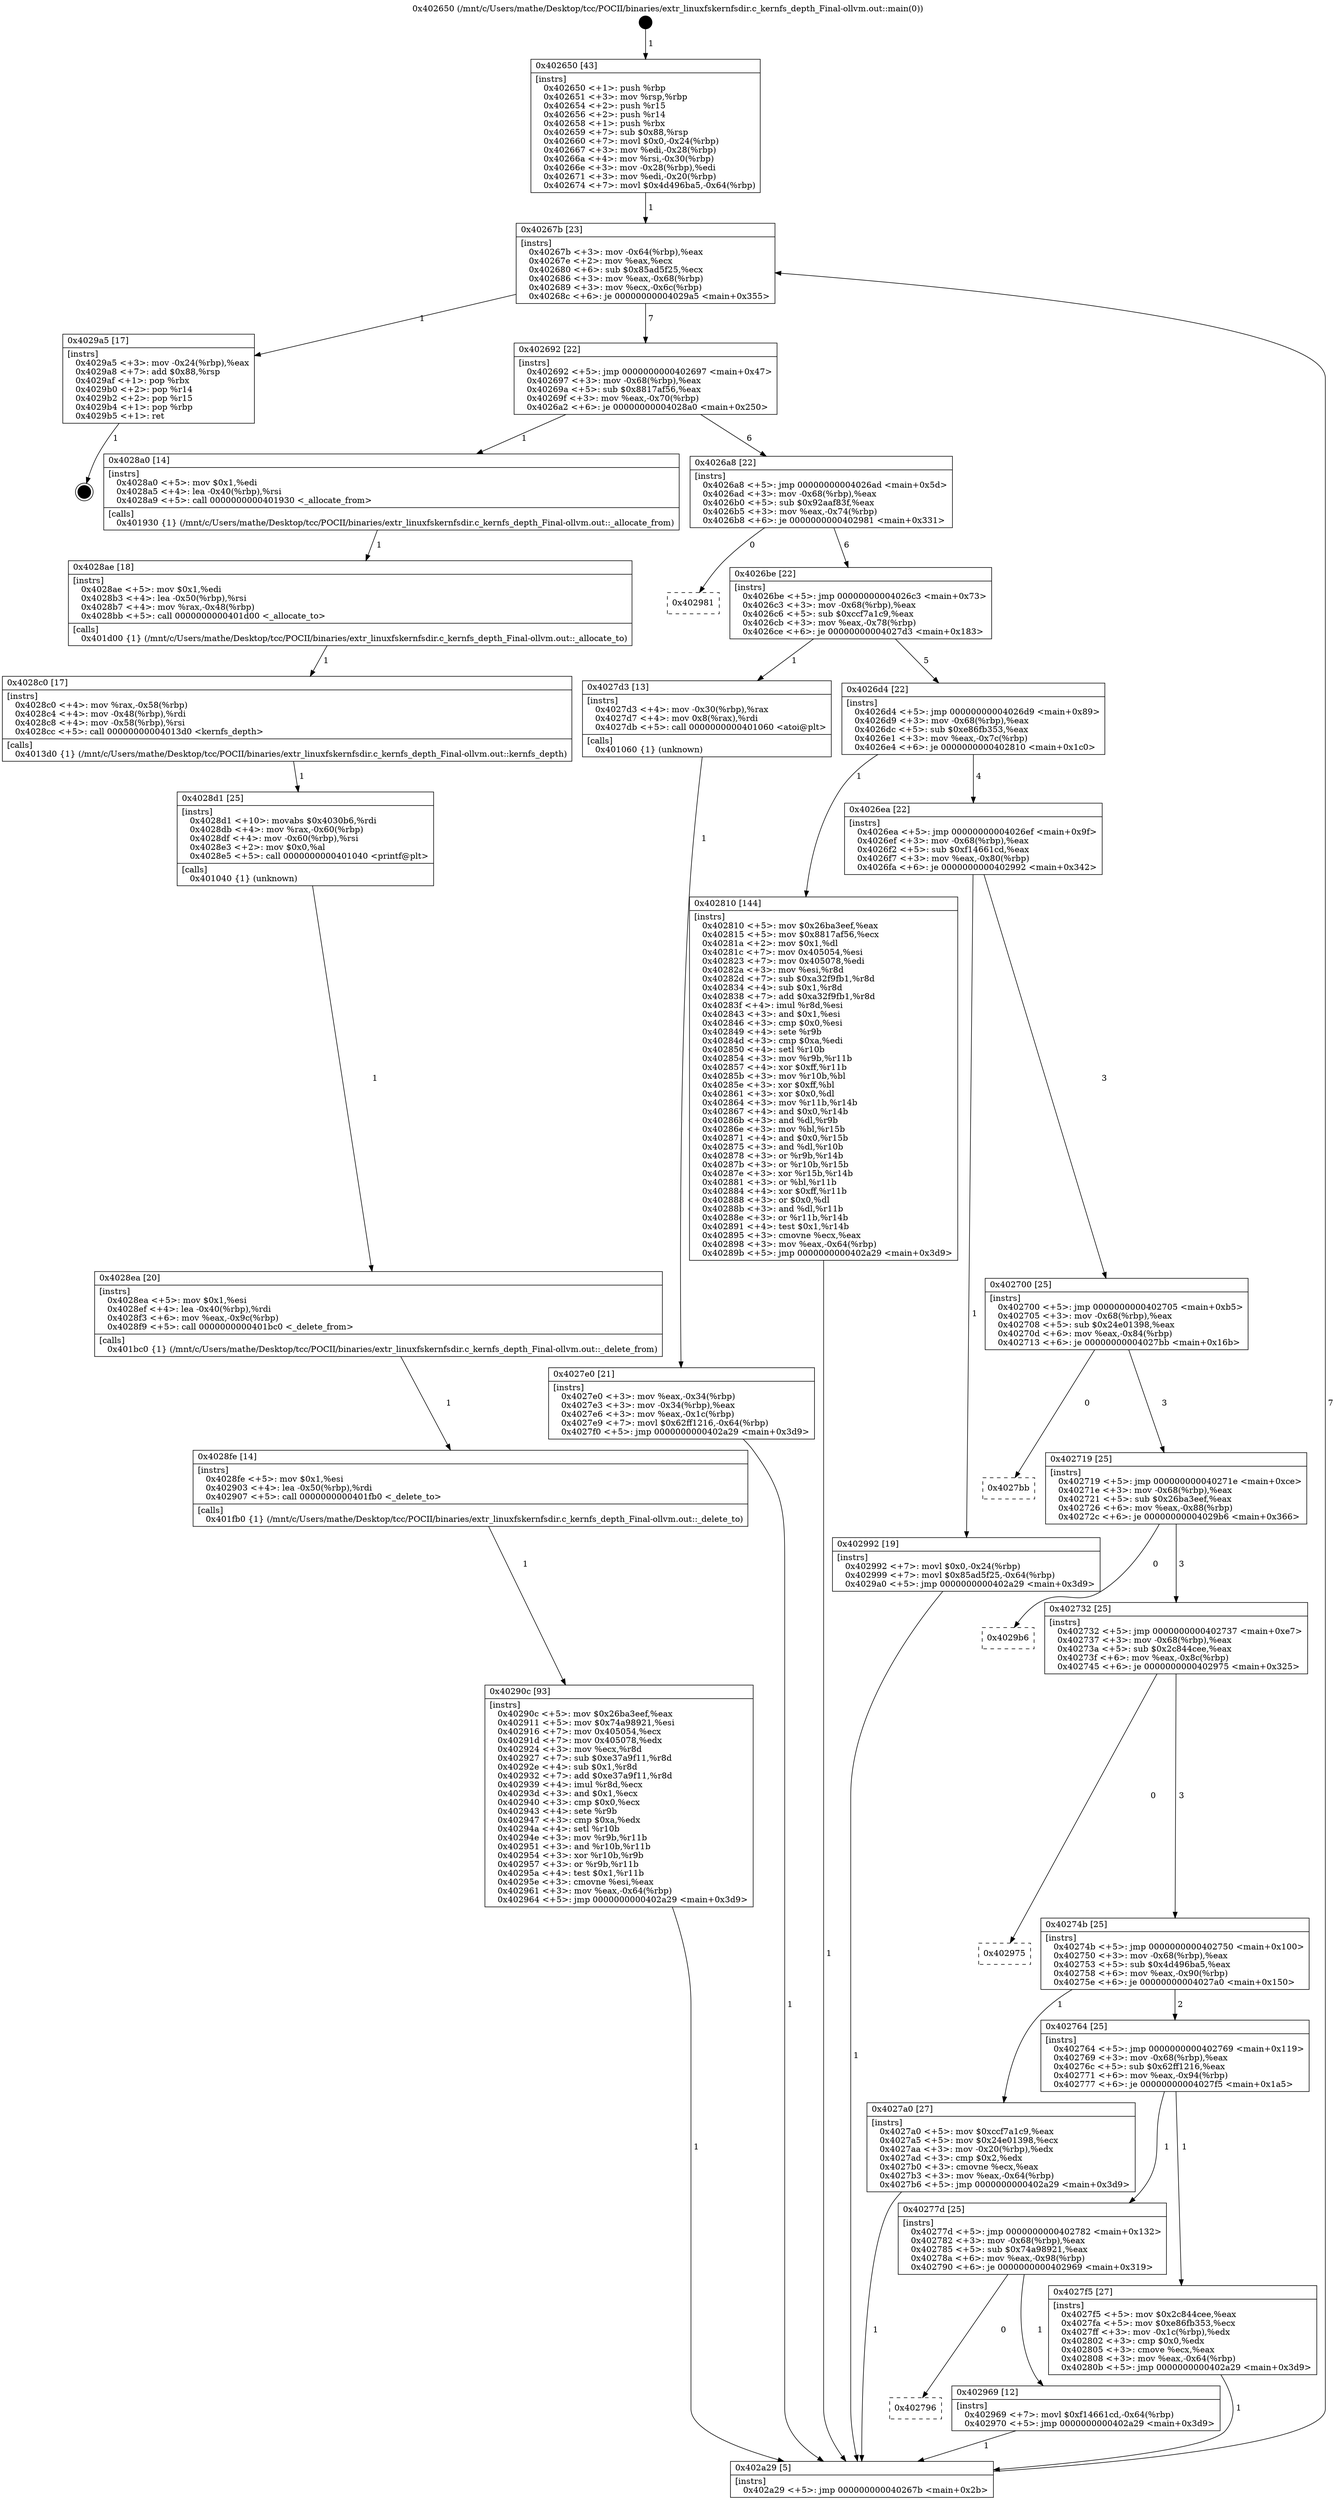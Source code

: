 digraph "0x402650" {
  label = "0x402650 (/mnt/c/Users/mathe/Desktop/tcc/POCII/binaries/extr_linuxfskernfsdir.c_kernfs_depth_Final-ollvm.out::main(0))"
  labelloc = "t"
  node[shape=record]

  Entry [label="",width=0.3,height=0.3,shape=circle,fillcolor=black,style=filled]
  "0x40267b" [label="{
     0x40267b [23]\l
     | [instrs]\l
     &nbsp;&nbsp;0x40267b \<+3\>: mov -0x64(%rbp),%eax\l
     &nbsp;&nbsp;0x40267e \<+2\>: mov %eax,%ecx\l
     &nbsp;&nbsp;0x402680 \<+6\>: sub $0x85ad5f25,%ecx\l
     &nbsp;&nbsp;0x402686 \<+3\>: mov %eax,-0x68(%rbp)\l
     &nbsp;&nbsp;0x402689 \<+3\>: mov %ecx,-0x6c(%rbp)\l
     &nbsp;&nbsp;0x40268c \<+6\>: je 00000000004029a5 \<main+0x355\>\l
  }"]
  "0x4029a5" [label="{
     0x4029a5 [17]\l
     | [instrs]\l
     &nbsp;&nbsp;0x4029a5 \<+3\>: mov -0x24(%rbp),%eax\l
     &nbsp;&nbsp;0x4029a8 \<+7\>: add $0x88,%rsp\l
     &nbsp;&nbsp;0x4029af \<+1\>: pop %rbx\l
     &nbsp;&nbsp;0x4029b0 \<+2\>: pop %r14\l
     &nbsp;&nbsp;0x4029b2 \<+2\>: pop %r15\l
     &nbsp;&nbsp;0x4029b4 \<+1\>: pop %rbp\l
     &nbsp;&nbsp;0x4029b5 \<+1\>: ret\l
  }"]
  "0x402692" [label="{
     0x402692 [22]\l
     | [instrs]\l
     &nbsp;&nbsp;0x402692 \<+5\>: jmp 0000000000402697 \<main+0x47\>\l
     &nbsp;&nbsp;0x402697 \<+3\>: mov -0x68(%rbp),%eax\l
     &nbsp;&nbsp;0x40269a \<+5\>: sub $0x8817af56,%eax\l
     &nbsp;&nbsp;0x40269f \<+3\>: mov %eax,-0x70(%rbp)\l
     &nbsp;&nbsp;0x4026a2 \<+6\>: je 00000000004028a0 \<main+0x250\>\l
  }"]
  Exit [label="",width=0.3,height=0.3,shape=circle,fillcolor=black,style=filled,peripheries=2]
  "0x4028a0" [label="{
     0x4028a0 [14]\l
     | [instrs]\l
     &nbsp;&nbsp;0x4028a0 \<+5\>: mov $0x1,%edi\l
     &nbsp;&nbsp;0x4028a5 \<+4\>: lea -0x40(%rbp),%rsi\l
     &nbsp;&nbsp;0x4028a9 \<+5\>: call 0000000000401930 \<_allocate_from\>\l
     | [calls]\l
     &nbsp;&nbsp;0x401930 \{1\} (/mnt/c/Users/mathe/Desktop/tcc/POCII/binaries/extr_linuxfskernfsdir.c_kernfs_depth_Final-ollvm.out::_allocate_from)\l
  }"]
  "0x4026a8" [label="{
     0x4026a8 [22]\l
     | [instrs]\l
     &nbsp;&nbsp;0x4026a8 \<+5\>: jmp 00000000004026ad \<main+0x5d\>\l
     &nbsp;&nbsp;0x4026ad \<+3\>: mov -0x68(%rbp),%eax\l
     &nbsp;&nbsp;0x4026b0 \<+5\>: sub $0x92aaf83f,%eax\l
     &nbsp;&nbsp;0x4026b5 \<+3\>: mov %eax,-0x74(%rbp)\l
     &nbsp;&nbsp;0x4026b8 \<+6\>: je 0000000000402981 \<main+0x331\>\l
  }"]
  "0x402796" [label="{
     0x402796\l
  }", style=dashed]
  "0x402981" [label="{
     0x402981\l
  }", style=dashed]
  "0x4026be" [label="{
     0x4026be [22]\l
     | [instrs]\l
     &nbsp;&nbsp;0x4026be \<+5\>: jmp 00000000004026c3 \<main+0x73\>\l
     &nbsp;&nbsp;0x4026c3 \<+3\>: mov -0x68(%rbp),%eax\l
     &nbsp;&nbsp;0x4026c6 \<+5\>: sub $0xccf7a1c9,%eax\l
     &nbsp;&nbsp;0x4026cb \<+3\>: mov %eax,-0x78(%rbp)\l
     &nbsp;&nbsp;0x4026ce \<+6\>: je 00000000004027d3 \<main+0x183\>\l
  }"]
  "0x402969" [label="{
     0x402969 [12]\l
     | [instrs]\l
     &nbsp;&nbsp;0x402969 \<+7\>: movl $0xf14661cd,-0x64(%rbp)\l
     &nbsp;&nbsp;0x402970 \<+5\>: jmp 0000000000402a29 \<main+0x3d9\>\l
  }"]
  "0x4027d3" [label="{
     0x4027d3 [13]\l
     | [instrs]\l
     &nbsp;&nbsp;0x4027d3 \<+4\>: mov -0x30(%rbp),%rax\l
     &nbsp;&nbsp;0x4027d7 \<+4\>: mov 0x8(%rax),%rdi\l
     &nbsp;&nbsp;0x4027db \<+5\>: call 0000000000401060 \<atoi@plt\>\l
     | [calls]\l
     &nbsp;&nbsp;0x401060 \{1\} (unknown)\l
  }"]
  "0x4026d4" [label="{
     0x4026d4 [22]\l
     | [instrs]\l
     &nbsp;&nbsp;0x4026d4 \<+5\>: jmp 00000000004026d9 \<main+0x89\>\l
     &nbsp;&nbsp;0x4026d9 \<+3\>: mov -0x68(%rbp),%eax\l
     &nbsp;&nbsp;0x4026dc \<+5\>: sub $0xe86fb353,%eax\l
     &nbsp;&nbsp;0x4026e1 \<+3\>: mov %eax,-0x7c(%rbp)\l
     &nbsp;&nbsp;0x4026e4 \<+6\>: je 0000000000402810 \<main+0x1c0\>\l
  }"]
  "0x40290c" [label="{
     0x40290c [93]\l
     | [instrs]\l
     &nbsp;&nbsp;0x40290c \<+5\>: mov $0x26ba3eef,%eax\l
     &nbsp;&nbsp;0x402911 \<+5\>: mov $0x74a98921,%esi\l
     &nbsp;&nbsp;0x402916 \<+7\>: mov 0x405054,%ecx\l
     &nbsp;&nbsp;0x40291d \<+7\>: mov 0x405078,%edx\l
     &nbsp;&nbsp;0x402924 \<+3\>: mov %ecx,%r8d\l
     &nbsp;&nbsp;0x402927 \<+7\>: sub $0xe37a9f11,%r8d\l
     &nbsp;&nbsp;0x40292e \<+4\>: sub $0x1,%r8d\l
     &nbsp;&nbsp;0x402932 \<+7\>: add $0xe37a9f11,%r8d\l
     &nbsp;&nbsp;0x402939 \<+4\>: imul %r8d,%ecx\l
     &nbsp;&nbsp;0x40293d \<+3\>: and $0x1,%ecx\l
     &nbsp;&nbsp;0x402940 \<+3\>: cmp $0x0,%ecx\l
     &nbsp;&nbsp;0x402943 \<+4\>: sete %r9b\l
     &nbsp;&nbsp;0x402947 \<+3\>: cmp $0xa,%edx\l
     &nbsp;&nbsp;0x40294a \<+4\>: setl %r10b\l
     &nbsp;&nbsp;0x40294e \<+3\>: mov %r9b,%r11b\l
     &nbsp;&nbsp;0x402951 \<+3\>: and %r10b,%r11b\l
     &nbsp;&nbsp;0x402954 \<+3\>: xor %r10b,%r9b\l
     &nbsp;&nbsp;0x402957 \<+3\>: or %r9b,%r11b\l
     &nbsp;&nbsp;0x40295a \<+4\>: test $0x1,%r11b\l
     &nbsp;&nbsp;0x40295e \<+3\>: cmovne %esi,%eax\l
     &nbsp;&nbsp;0x402961 \<+3\>: mov %eax,-0x64(%rbp)\l
     &nbsp;&nbsp;0x402964 \<+5\>: jmp 0000000000402a29 \<main+0x3d9\>\l
  }"]
  "0x402810" [label="{
     0x402810 [144]\l
     | [instrs]\l
     &nbsp;&nbsp;0x402810 \<+5\>: mov $0x26ba3eef,%eax\l
     &nbsp;&nbsp;0x402815 \<+5\>: mov $0x8817af56,%ecx\l
     &nbsp;&nbsp;0x40281a \<+2\>: mov $0x1,%dl\l
     &nbsp;&nbsp;0x40281c \<+7\>: mov 0x405054,%esi\l
     &nbsp;&nbsp;0x402823 \<+7\>: mov 0x405078,%edi\l
     &nbsp;&nbsp;0x40282a \<+3\>: mov %esi,%r8d\l
     &nbsp;&nbsp;0x40282d \<+7\>: sub $0xa32f9fb1,%r8d\l
     &nbsp;&nbsp;0x402834 \<+4\>: sub $0x1,%r8d\l
     &nbsp;&nbsp;0x402838 \<+7\>: add $0xa32f9fb1,%r8d\l
     &nbsp;&nbsp;0x40283f \<+4\>: imul %r8d,%esi\l
     &nbsp;&nbsp;0x402843 \<+3\>: and $0x1,%esi\l
     &nbsp;&nbsp;0x402846 \<+3\>: cmp $0x0,%esi\l
     &nbsp;&nbsp;0x402849 \<+4\>: sete %r9b\l
     &nbsp;&nbsp;0x40284d \<+3\>: cmp $0xa,%edi\l
     &nbsp;&nbsp;0x402850 \<+4\>: setl %r10b\l
     &nbsp;&nbsp;0x402854 \<+3\>: mov %r9b,%r11b\l
     &nbsp;&nbsp;0x402857 \<+4\>: xor $0xff,%r11b\l
     &nbsp;&nbsp;0x40285b \<+3\>: mov %r10b,%bl\l
     &nbsp;&nbsp;0x40285e \<+3\>: xor $0xff,%bl\l
     &nbsp;&nbsp;0x402861 \<+3\>: xor $0x0,%dl\l
     &nbsp;&nbsp;0x402864 \<+3\>: mov %r11b,%r14b\l
     &nbsp;&nbsp;0x402867 \<+4\>: and $0x0,%r14b\l
     &nbsp;&nbsp;0x40286b \<+3\>: and %dl,%r9b\l
     &nbsp;&nbsp;0x40286e \<+3\>: mov %bl,%r15b\l
     &nbsp;&nbsp;0x402871 \<+4\>: and $0x0,%r15b\l
     &nbsp;&nbsp;0x402875 \<+3\>: and %dl,%r10b\l
     &nbsp;&nbsp;0x402878 \<+3\>: or %r9b,%r14b\l
     &nbsp;&nbsp;0x40287b \<+3\>: or %r10b,%r15b\l
     &nbsp;&nbsp;0x40287e \<+3\>: xor %r15b,%r14b\l
     &nbsp;&nbsp;0x402881 \<+3\>: or %bl,%r11b\l
     &nbsp;&nbsp;0x402884 \<+4\>: xor $0xff,%r11b\l
     &nbsp;&nbsp;0x402888 \<+3\>: or $0x0,%dl\l
     &nbsp;&nbsp;0x40288b \<+3\>: and %dl,%r11b\l
     &nbsp;&nbsp;0x40288e \<+3\>: or %r11b,%r14b\l
     &nbsp;&nbsp;0x402891 \<+4\>: test $0x1,%r14b\l
     &nbsp;&nbsp;0x402895 \<+3\>: cmovne %ecx,%eax\l
     &nbsp;&nbsp;0x402898 \<+3\>: mov %eax,-0x64(%rbp)\l
     &nbsp;&nbsp;0x40289b \<+5\>: jmp 0000000000402a29 \<main+0x3d9\>\l
  }"]
  "0x4026ea" [label="{
     0x4026ea [22]\l
     | [instrs]\l
     &nbsp;&nbsp;0x4026ea \<+5\>: jmp 00000000004026ef \<main+0x9f\>\l
     &nbsp;&nbsp;0x4026ef \<+3\>: mov -0x68(%rbp),%eax\l
     &nbsp;&nbsp;0x4026f2 \<+5\>: sub $0xf14661cd,%eax\l
     &nbsp;&nbsp;0x4026f7 \<+3\>: mov %eax,-0x80(%rbp)\l
     &nbsp;&nbsp;0x4026fa \<+6\>: je 0000000000402992 \<main+0x342\>\l
  }"]
  "0x4028fe" [label="{
     0x4028fe [14]\l
     | [instrs]\l
     &nbsp;&nbsp;0x4028fe \<+5\>: mov $0x1,%esi\l
     &nbsp;&nbsp;0x402903 \<+4\>: lea -0x50(%rbp),%rdi\l
     &nbsp;&nbsp;0x402907 \<+5\>: call 0000000000401fb0 \<_delete_to\>\l
     | [calls]\l
     &nbsp;&nbsp;0x401fb0 \{1\} (/mnt/c/Users/mathe/Desktop/tcc/POCII/binaries/extr_linuxfskernfsdir.c_kernfs_depth_Final-ollvm.out::_delete_to)\l
  }"]
  "0x402992" [label="{
     0x402992 [19]\l
     | [instrs]\l
     &nbsp;&nbsp;0x402992 \<+7\>: movl $0x0,-0x24(%rbp)\l
     &nbsp;&nbsp;0x402999 \<+7\>: movl $0x85ad5f25,-0x64(%rbp)\l
     &nbsp;&nbsp;0x4029a0 \<+5\>: jmp 0000000000402a29 \<main+0x3d9\>\l
  }"]
  "0x402700" [label="{
     0x402700 [25]\l
     | [instrs]\l
     &nbsp;&nbsp;0x402700 \<+5\>: jmp 0000000000402705 \<main+0xb5\>\l
     &nbsp;&nbsp;0x402705 \<+3\>: mov -0x68(%rbp),%eax\l
     &nbsp;&nbsp;0x402708 \<+5\>: sub $0x24e01398,%eax\l
     &nbsp;&nbsp;0x40270d \<+6\>: mov %eax,-0x84(%rbp)\l
     &nbsp;&nbsp;0x402713 \<+6\>: je 00000000004027bb \<main+0x16b\>\l
  }"]
  "0x4028ea" [label="{
     0x4028ea [20]\l
     | [instrs]\l
     &nbsp;&nbsp;0x4028ea \<+5\>: mov $0x1,%esi\l
     &nbsp;&nbsp;0x4028ef \<+4\>: lea -0x40(%rbp),%rdi\l
     &nbsp;&nbsp;0x4028f3 \<+6\>: mov %eax,-0x9c(%rbp)\l
     &nbsp;&nbsp;0x4028f9 \<+5\>: call 0000000000401bc0 \<_delete_from\>\l
     | [calls]\l
     &nbsp;&nbsp;0x401bc0 \{1\} (/mnt/c/Users/mathe/Desktop/tcc/POCII/binaries/extr_linuxfskernfsdir.c_kernfs_depth_Final-ollvm.out::_delete_from)\l
  }"]
  "0x4027bb" [label="{
     0x4027bb\l
  }", style=dashed]
  "0x402719" [label="{
     0x402719 [25]\l
     | [instrs]\l
     &nbsp;&nbsp;0x402719 \<+5\>: jmp 000000000040271e \<main+0xce\>\l
     &nbsp;&nbsp;0x40271e \<+3\>: mov -0x68(%rbp),%eax\l
     &nbsp;&nbsp;0x402721 \<+5\>: sub $0x26ba3eef,%eax\l
     &nbsp;&nbsp;0x402726 \<+6\>: mov %eax,-0x88(%rbp)\l
     &nbsp;&nbsp;0x40272c \<+6\>: je 00000000004029b6 \<main+0x366\>\l
  }"]
  "0x4028d1" [label="{
     0x4028d1 [25]\l
     | [instrs]\l
     &nbsp;&nbsp;0x4028d1 \<+10\>: movabs $0x4030b6,%rdi\l
     &nbsp;&nbsp;0x4028db \<+4\>: mov %rax,-0x60(%rbp)\l
     &nbsp;&nbsp;0x4028df \<+4\>: mov -0x60(%rbp),%rsi\l
     &nbsp;&nbsp;0x4028e3 \<+2\>: mov $0x0,%al\l
     &nbsp;&nbsp;0x4028e5 \<+5\>: call 0000000000401040 \<printf@plt\>\l
     | [calls]\l
     &nbsp;&nbsp;0x401040 \{1\} (unknown)\l
  }"]
  "0x4029b6" [label="{
     0x4029b6\l
  }", style=dashed]
  "0x402732" [label="{
     0x402732 [25]\l
     | [instrs]\l
     &nbsp;&nbsp;0x402732 \<+5\>: jmp 0000000000402737 \<main+0xe7\>\l
     &nbsp;&nbsp;0x402737 \<+3\>: mov -0x68(%rbp),%eax\l
     &nbsp;&nbsp;0x40273a \<+5\>: sub $0x2c844cee,%eax\l
     &nbsp;&nbsp;0x40273f \<+6\>: mov %eax,-0x8c(%rbp)\l
     &nbsp;&nbsp;0x402745 \<+6\>: je 0000000000402975 \<main+0x325\>\l
  }"]
  "0x4028c0" [label="{
     0x4028c0 [17]\l
     | [instrs]\l
     &nbsp;&nbsp;0x4028c0 \<+4\>: mov %rax,-0x58(%rbp)\l
     &nbsp;&nbsp;0x4028c4 \<+4\>: mov -0x48(%rbp),%rdi\l
     &nbsp;&nbsp;0x4028c8 \<+4\>: mov -0x58(%rbp),%rsi\l
     &nbsp;&nbsp;0x4028cc \<+5\>: call 00000000004013d0 \<kernfs_depth\>\l
     | [calls]\l
     &nbsp;&nbsp;0x4013d0 \{1\} (/mnt/c/Users/mathe/Desktop/tcc/POCII/binaries/extr_linuxfskernfsdir.c_kernfs_depth_Final-ollvm.out::kernfs_depth)\l
  }"]
  "0x402975" [label="{
     0x402975\l
  }", style=dashed]
  "0x40274b" [label="{
     0x40274b [25]\l
     | [instrs]\l
     &nbsp;&nbsp;0x40274b \<+5\>: jmp 0000000000402750 \<main+0x100\>\l
     &nbsp;&nbsp;0x402750 \<+3\>: mov -0x68(%rbp),%eax\l
     &nbsp;&nbsp;0x402753 \<+5\>: sub $0x4d496ba5,%eax\l
     &nbsp;&nbsp;0x402758 \<+6\>: mov %eax,-0x90(%rbp)\l
     &nbsp;&nbsp;0x40275e \<+6\>: je 00000000004027a0 \<main+0x150\>\l
  }"]
  "0x4028ae" [label="{
     0x4028ae [18]\l
     | [instrs]\l
     &nbsp;&nbsp;0x4028ae \<+5\>: mov $0x1,%edi\l
     &nbsp;&nbsp;0x4028b3 \<+4\>: lea -0x50(%rbp),%rsi\l
     &nbsp;&nbsp;0x4028b7 \<+4\>: mov %rax,-0x48(%rbp)\l
     &nbsp;&nbsp;0x4028bb \<+5\>: call 0000000000401d00 \<_allocate_to\>\l
     | [calls]\l
     &nbsp;&nbsp;0x401d00 \{1\} (/mnt/c/Users/mathe/Desktop/tcc/POCII/binaries/extr_linuxfskernfsdir.c_kernfs_depth_Final-ollvm.out::_allocate_to)\l
  }"]
  "0x4027a0" [label="{
     0x4027a0 [27]\l
     | [instrs]\l
     &nbsp;&nbsp;0x4027a0 \<+5\>: mov $0xccf7a1c9,%eax\l
     &nbsp;&nbsp;0x4027a5 \<+5\>: mov $0x24e01398,%ecx\l
     &nbsp;&nbsp;0x4027aa \<+3\>: mov -0x20(%rbp),%edx\l
     &nbsp;&nbsp;0x4027ad \<+3\>: cmp $0x2,%edx\l
     &nbsp;&nbsp;0x4027b0 \<+3\>: cmovne %ecx,%eax\l
     &nbsp;&nbsp;0x4027b3 \<+3\>: mov %eax,-0x64(%rbp)\l
     &nbsp;&nbsp;0x4027b6 \<+5\>: jmp 0000000000402a29 \<main+0x3d9\>\l
  }"]
  "0x402764" [label="{
     0x402764 [25]\l
     | [instrs]\l
     &nbsp;&nbsp;0x402764 \<+5\>: jmp 0000000000402769 \<main+0x119\>\l
     &nbsp;&nbsp;0x402769 \<+3\>: mov -0x68(%rbp),%eax\l
     &nbsp;&nbsp;0x40276c \<+5\>: sub $0x62ff1216,%eax\l
     &nbsp;&nbsp;0x402771 \<+6\>: mov %eax,-0x94(%rbp)\l
     &nbsp;&nbsp;0x402777 \<+6\>: je 00000000004027f5 \<main+0x1a5\>\l
  }"]
  "0x402a29" [label="{
     0x402a29 [5]\l
     | [instrs]\l
     &nbsp;&nbsp;0x402a29 \<+5\>: jmp 000000000040267b \<main+0x2b\>\l
  }"]
  "0x402650" [label="{
     0x402650 [43]\l
     | [instrs]\l
     &nbsp;&nbsp;0x402650 \<+1\>: push %rbp\l
     &nbsp;&nbsp;0x402651 \<+3\>: mov %rsp,%rbp\l
     &nbsp;&nbsp;0x402654 \<+2\>: push %r15\l
     &nbsp;&nbsp;0x402656 \<+2\>: push %r14\l
     &nbsp;&nbsp;0x402658 \<+1\>: push %rbx\l
     &nbsp;&nbsp;0x402659 \<+7\>: sub $0x88,%rsp\l
     &nbsp;&nbsp;0x402660 \<+7\>: movl $0x0,-0x24(%rbp)\l
     &nbsp;&nbsp;0x402667 \<+3\>: mov %edi,-0x28(%rbp)\l
     &nbsp;&nbsp;0x40266a \<+4\>: mov %rsi,-0x30(%rbp)\l
     &nbsp;&nbsp;0x40266e \<+3\>: mov -0x28(%rbp),%edi\l
     &nbsp;&nbsp;0x402671 \<+3\>: mov %edi,-0x20(%rbp)\l
     &nbsp;&nbsp;0x402674 \<+7\>: movl $0x4d496ba5,-0x64(%rbp)\l
  }"]
  "0x4027e0" [label="{
     0x4027e0 [21]\l
     | [instrs]\l
     &nbsp;&nbsp;0x4027e0 \<+3\>: mov %eax,-0x34(%rbp)\l
     &nbsp;&nbsp;0x4027e3 \<+3\>: mov -0x34(%rbp),%eax\l
     &nbsp;&nbsp;0x4027e6 \<+3\>: mov %eax,-0x1c(%rbp)\l
     &nbsp;&nbsp;0x4027e9 \<+7\>: movl $0x62ff1216,-0x64(%rbp)\l
     &nbsp;&nbsp;0x4027f0 \<+5\>: jmp 0000000000402a29 \<main+0x3d9\>\l
  }"]
  "0x40277d" [label="{
     0x40277d [25]\l
     | [instrs]\l
     &nbsp;&nbsp;0x40277d \<+5\>: jmp 0000000000402782 \<main+0x132\>\l
     &nbsp;&nbsp;0x402782 \<+3\>: mov -0x68(%rbp),%eax\l
     &nbsp;&nbsp;0x402785 \<+5\>: sub $0x74a98921,%eax\l
     &nbsp;&nbsp;0x40278a \<+6\>: mov %eax,-0x98(%rbp)\l
     &nbsp;&nbsp;0x402790 \<+6\>: je 0000000000402969 \<main+0x319\>\l
  }"]
  "0x4027f5" [label="{
     0x4027f5 [27]\l
     | [instrs]\l
     &nbsp;&nbsp;0x4027f5 \<+5\>: mov $0x2c844cee,%eax\l
     &nbsp;&nbsp;0x4027fa \<+5\>: mov $0xe86fb353,%ecx\l
     &nbsp;&nbsp;0x4027ff \<+3\>: mov -0x1c(%rbp),%edx\l
     &nbsp;&nbsp;0x402802 \<+3\>: cmp $0x0,%edx\l
     &nbsp;&nbsp;0x402805 \<+3\>: cmove %ecx,%eax\l
     &nbsp;&nbsp;0x402808 \<+3\>: mov %eax,-0x64(%rbp)\l
     &nbsp;&nbsp;0x40280b \<+5\>: jmp 0000000000402a29 \<main+0x3d9\>\l
  }"]
  Entry -> "0x402650" [label=" 1"]
  "0x40267b" -> "0x4029a5" [label=" 1"]
  "0x40267b" -> "0x402692" [label=" 7"]
  "0x4029a5" -> Exit [label=" 1"]
  "0x402692" -> "0x4028a0" [label=" 1"]
  "0x402692" -> "0x4026a8" [label=" 6"]
  "0x402992" -> "0x402a29" [label=" 1"]
  "0x4026a8" -> "0x402981" [label=" 0"]
  "0x4026a8" -> "0x4026be" [label=" 6"]
  "0x402969" -> "0x402a29" [label=" 1"]
  "0x4026be" -> "0x4027d3" [label=" 1"]
  "0x4026be" -> "0x4026d4" [label=" 5"]
  "0x40277d" -> "0x402796" [label=" 0"]
  "0x4026d4" -> "0x402810" [label=" 1"]
  "0x4026d4" -> "0x4026ea" [label=" 4"]
  "0x40277d" -> "0x402969" [label=" 1"]
  "0x4026ea" -> "0x402992" [label=" 1"]
  "0x4026ea" -> "0x402700" [label=" 3"]
  "0x40290c" -> "0x402a29" [label=" 1"]
  "0x402700" -> "0x4027bb" [label=" 0"]
  "0x402700" -> "0x402719" [label=" 3"]
  "0x4028fe" -> "0x40290c" [label=" 1"]
  "0x402719" -> "0x4029b6" [label=" 0"]
  "0x402719" -> "0x402732" [label=" 3"]
  "0x4028ea" -> "0x4028fe" [label=" 1"]
  "0x402732" -> "0x402975" [label=" 0"]
  "0x402732" -> "0x40274b" [label=" 3"]
  "0x4028d1" -> "0x4028ea" [label=" 1"]
  "0x40274b" -> "0x4027a0" [label=" 1"]
  "0x40274b" -> "0x402764" [label=" 2"]
  "0x4027a0" -> "0x402a29" [label=" 1"]
  "0x402650" -> "0x40267b" [label=" 1"]
  "0x402a29" -> "0x40267b" [label=" 7"]
  "0x4027d3" -> "0x4027e0" [label=" 1"]
  "0x4027e0" -> "0x402a29" [label=" 1"]
  "0x4028c0" -> "0x4028d1" [label=" 1"]
  "0x402764" -> "0x4027f5" [label=" 1"]
  "0x402764" -> "0x40277d" [label=" 1"]
  "0x4027f5" -> "0x402a29" [label=" 1"]
  "0x402810" -> "0x402a29" [label=" 1"]
  "0x4028a0" -> "0x4028ae" [label=" 1"]
  "0x4028ae" -> "0x4028c0" [label=" 1"]
}
